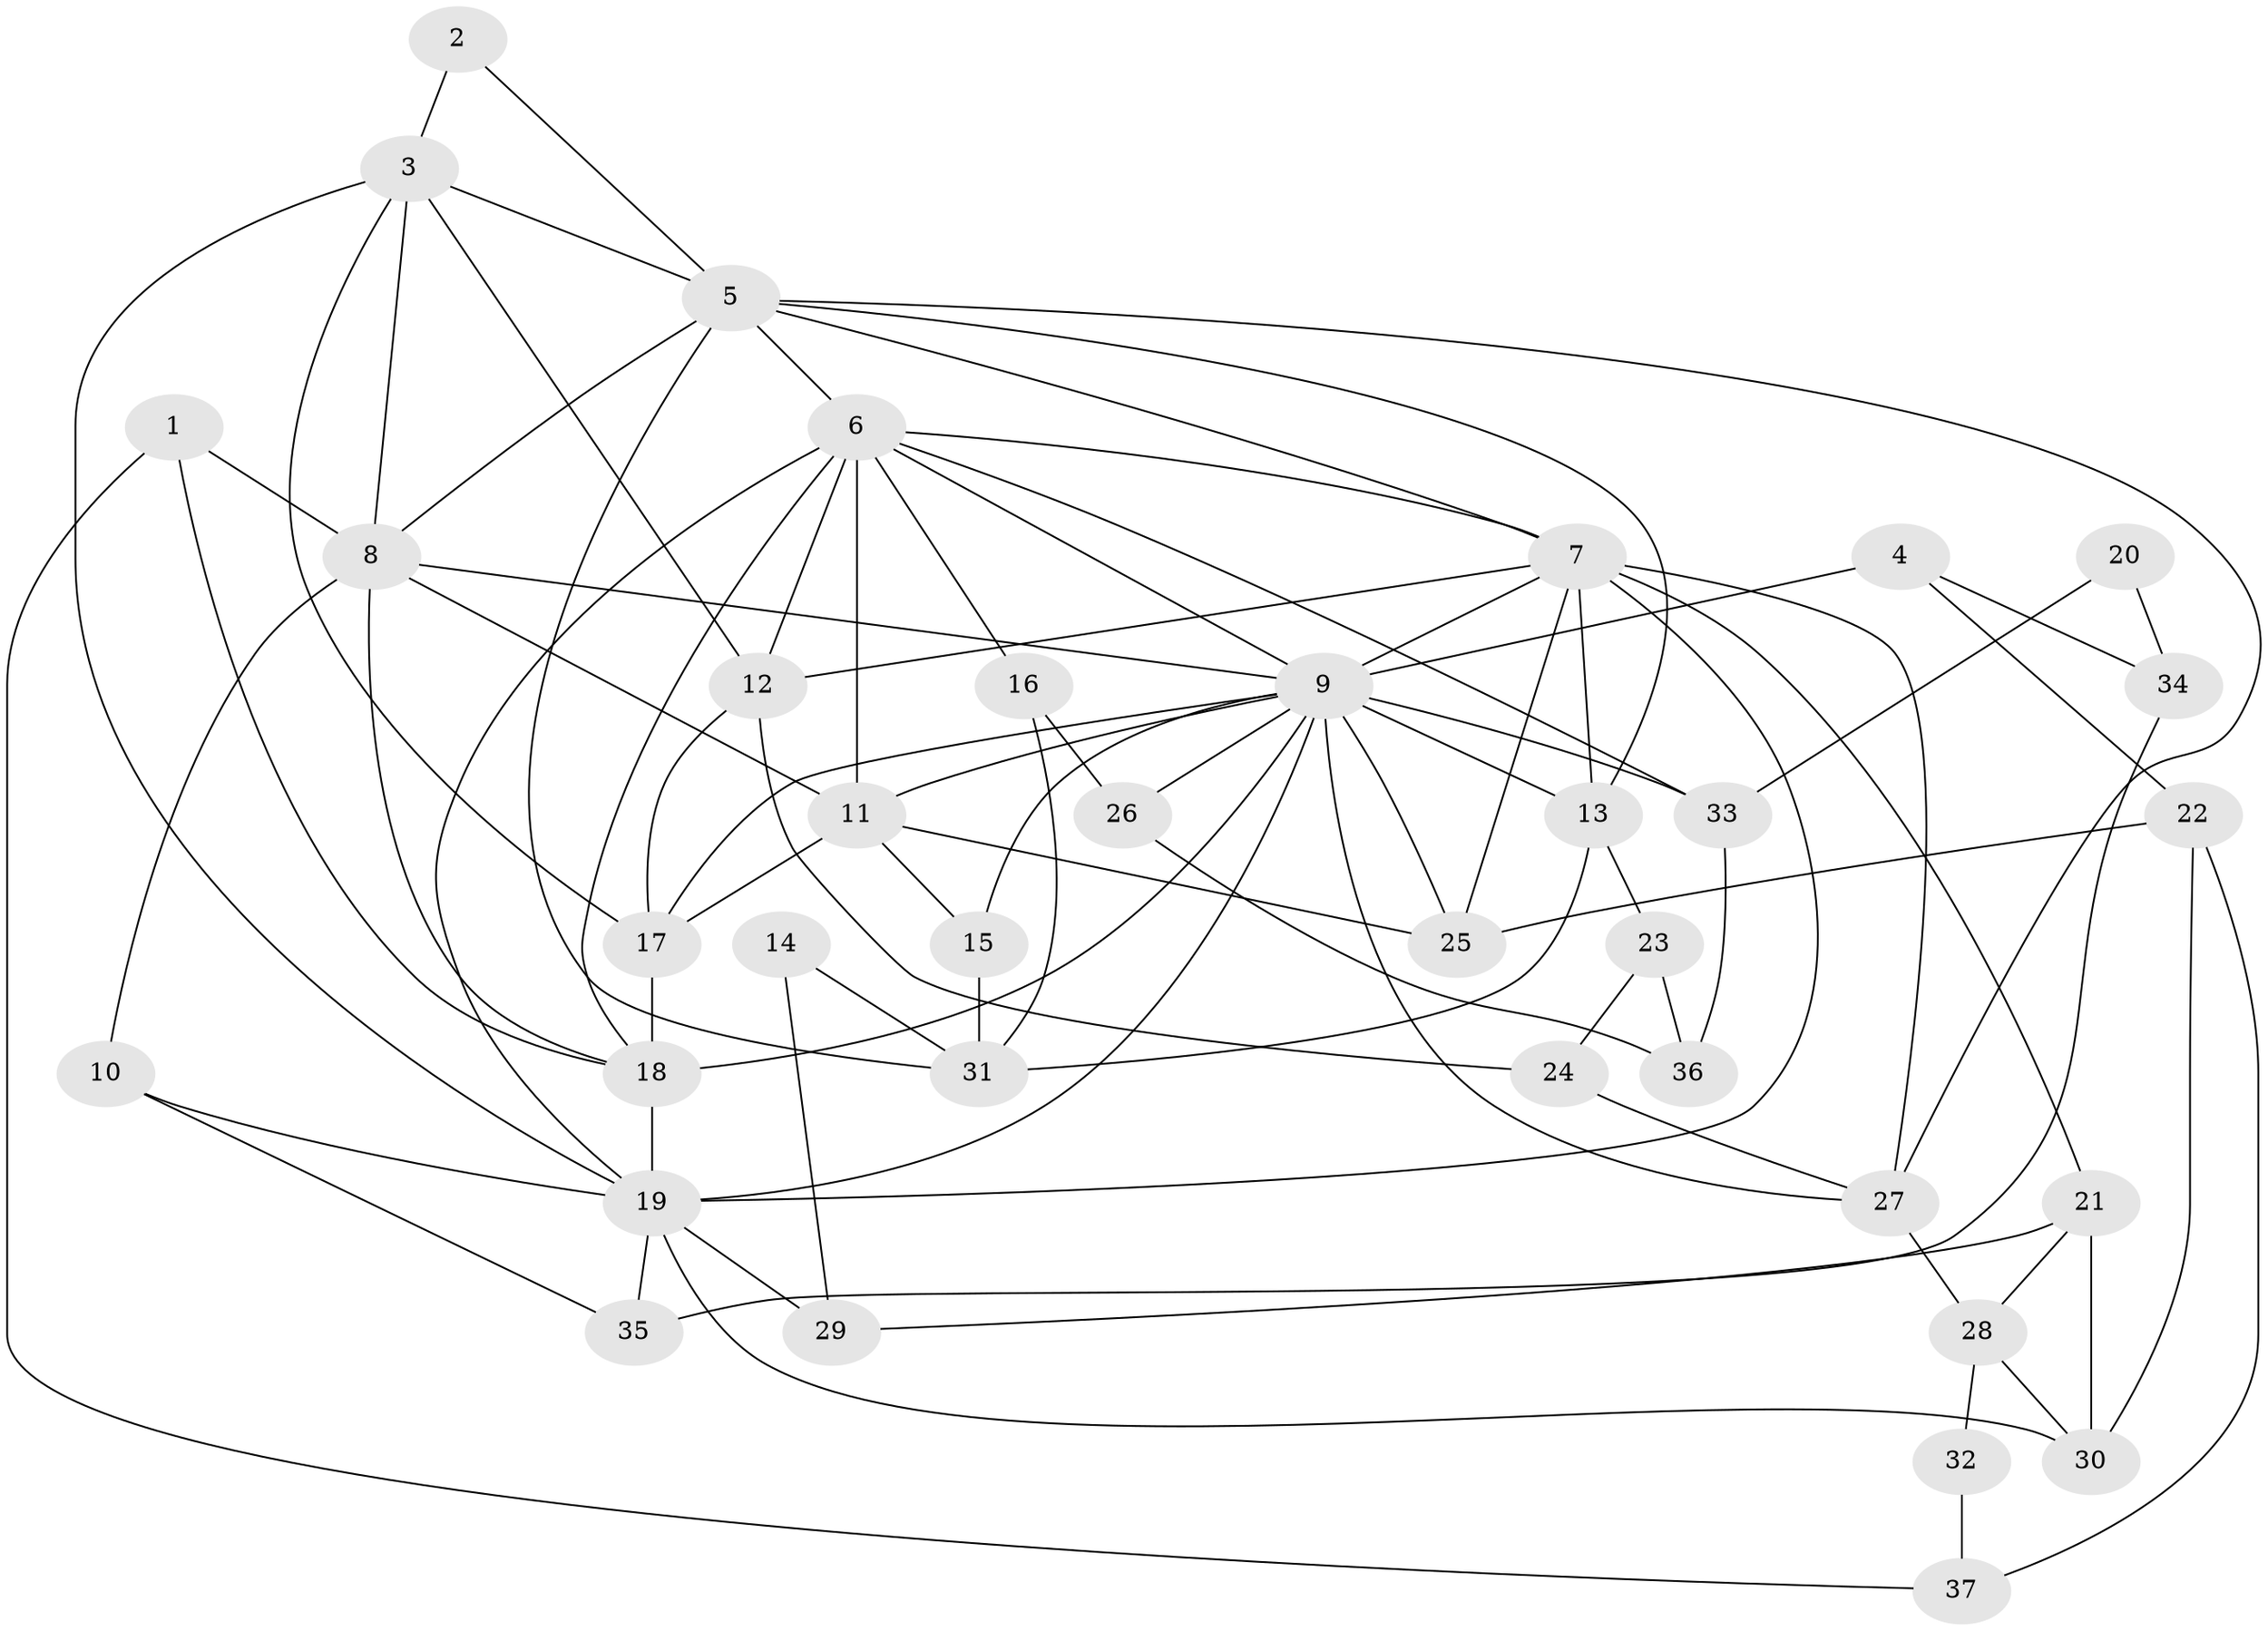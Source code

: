 // original degree distribution, {3: 0.3013698630136986, 2: 0.0684931506849315, 6: 0.0547945205479452, 5: 0.1917808219178082, 4: 0.3561643835616438, 8: 0.0136986301369863, 10: 0.0136986301369863}
// Generated by graph-tools (version 1.1) at 2025/36/03/09/25 02:36:05]
// undirected, 37 vertices, 85 edges
graph export_dot {
graph [start="1"]
  node [color=gray90,style=filled];
  1;
  2;
  3;
  4;
  5;
  6;
  7;
  8;
  9;
  10;
  11;
  12;
  13;
  14;
  15;
  16;
  17;
  18;
  19;
  20;
  21;
  22;
  23;
  24;
  25;
  26;
  27;
  28;
  29;
  30;
  31;
  32;
  33;
  34;
  35;
  36;
  37;
  1 -- 8 [weight=1.0];
  1 -- 18 [weight=1.0];
  1 -- 37 [weight=1.0];
  2 -- 3 [weight=1.0];
  2 -- 5 [weight=1.0];
  3 -- 5 [weight=1.0];
  3 -- 8 [weight=1.0];
  3 -- 12 [weight=1.0];
  3 -- 17 [weight=1.0];
  3 -- 19 [weight=1.0];
  4 -- 9 [weight=4.0];
  4 -- 22 [weight=1.0];
  4 -- 34 [weight=2.0];
  5 -- 6 [weight=1.0];
  5 -- 7 [weight=1.0];
  5 -- 8 [weight=1.0];
  5 -- 13 [weight=1.0];
  5 -- 27 [weight=1.0];
  5 -- 31 [weight=1.0];
  6 -- 7 [weight=1.0];
  6 -- 9 [weight=1.0];
  6 -- 11 [weight=1.0];
  6 -- 12 [weight=1.0];
  6 -- 16 [weight=1.0];
  6 -- 18 [weight=1.0];
  6 -- 19 [weight=1.0];
  6 -- 33 [weight=1.0];
  7 -- 9 [weight=2.0];
  7 -- 12 [weight=1.0];
  7 -- 13 [weight=2.0];
  7 -- 19 [weight=2.0];
  7 -- 21 [weight=1.0];
  7 -- 25 [weight=1.0];
  7 -- 27 [weight=1.0];
  8 -- 9 [weight=2.0];
  8 -- 10 [weight=1.0];
  8 -- 11 [weight=1.0];
  8 -- 18 [weight=1.0];
  9 -- 11 [weight=2.0];
  9 -- 13 [weight=1.0];
  9 -- 15 [weight=1.0];
  9 -- 17 [weight=1.0];
  9 -- 18 [weight=2.0];
  9 -- 19 [weight=1.0];
  9 -- 25 [weight=1.0];
  9 -- 26 [weight=1.0];
  9 -- 27 [weight=1.0];
  9 -- 33 [weight=2.0];
  10 -- 19 [weight=2.0];
  10 -- 35 [weight=1.0];
  11 -- 15 [weight=1.0];
  11 -- 17 [weight=1.0];
  11 -- 25 [weight=1.0];
  12 -- 17 [weight=1.0];
  12 -- 24 [weight=1.0];
  13 -- 23 [weight=1.0];
  13 -- 31 [weight=1.0];
  14 -- 29 [weight=1.0];
  14 -- 31 [weight=1.0];
  15 -- 31 [weight=1.0];
  16 -- 26 [weight=1.0];
  16 -- 31 [weight=1.0];
  17 -- 18 [weight=3.0];
  18 -- 19 [weight=2.0];
  19 -- 29 [weight=1.0];
  19 -- 30 [weight=1.0];
  19 -- 35 [weight=1.0];
  20 -- 33 [weight=1.0];
  20 -- 34 [weight=1.0];
  21 -- 28 [weight=1.0];
  21 -- 29 [weight=1.0];
  21 -- 30 [weight=1.0];
  22 -- 25 [weight=1.0];
  22 -- 30 [weight=1.0];
  22 -- 37 [weight=1.0];
  23 -- 24 [weight=1.0];
  23 -- 36 [weight=1.0];
  24 -- 27 [weight=1.0];
  26 -- 36 [weight=1.0];
  27 -- 28 [weight=1.0];
  28 -- 30 [weight=1.0];
  28 -- 32 [weight=1.0];
  32 -- 37 [weight=1.0];
  33 -- 36 [weight=1.0];
  34 -- 35 [weight=1.0];
}
